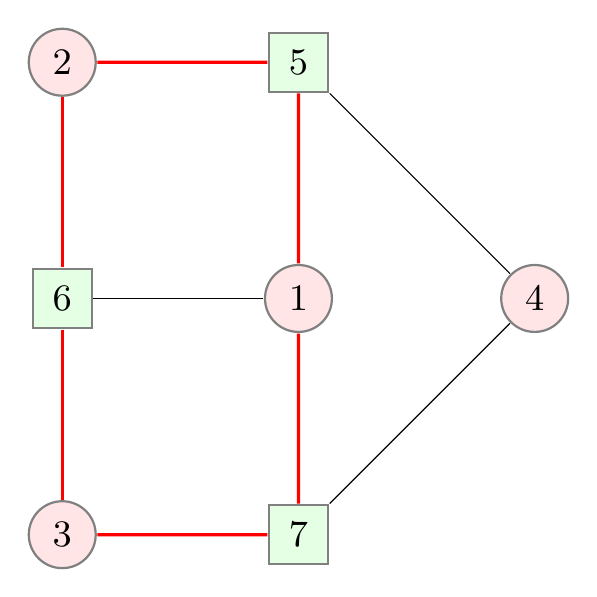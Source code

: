 \begin{tikzpicture}
[
scale=1.5,transform shape,
state/.style={rectangle,draw=black!50,fill=green!10,thick,minimum size=5mm},
oper/.style={circle,draw=black!50,fill=red!10,thick, minimum size=5mm, font=\small},
arr/.style={-,auto,>=stealth},
arrBright/.style={-,auto,>=stealth,draw=red,very thick}
]
\small

% Input staff 
%\node (a0) at (0,0) [oper ] {$+$};
%\draw [arr](-1,0) to node [left,xshift=-3mm]{$x_i$} node{}(a0);
%\draw (1,0) circle (0.3mm) [fill=black!];
%\node (mp0) at (1,1) [oper,label=left:$f_0$ ] {$\times$};
%\draw [arr] (1,0) -- (mp0);
%\draw (mp0) -- (1,2.5);
%\draw [arr] (0,-2.5) -- (a0);
% Filter section

\node (s6) at (0,0) [state] {6};
\node (s5) at (2,2) [state] {5};
\node (s7) at (2,-2) [state] {7};

\node (s2) at (0,2) [oper] {2};
\node (s3) at (0,-2) [oper] {3};
\node (s1) at (2,0) [oper] {1};
\node (s4) at (4,0) [oper] {4};

\draw [arr](s4)[] to node [right]{} node{}(s5);
\draw [arr](s4)[] to node [right]{} node{}(s7);
\draw [arrBright](s2)[] to node [above]{} node{}(s5);
\draw [arrBright](s2)[] to node [right]{} node{}(s6);
\draw [arrBright](s1)[] to node [right]{} node{}(s5);
\draw [arr](s1)[] to node [above]{} node{}(s6);
\draw [arrBright](s1)[] to node [right]{} node{}(s7);
\draw [arrBright](s3)[] to node [right]{} node{}(s6);
\draw [arrBright](s3)[] to node [above]{} node{}(s7);


\end{tikzpicture}

